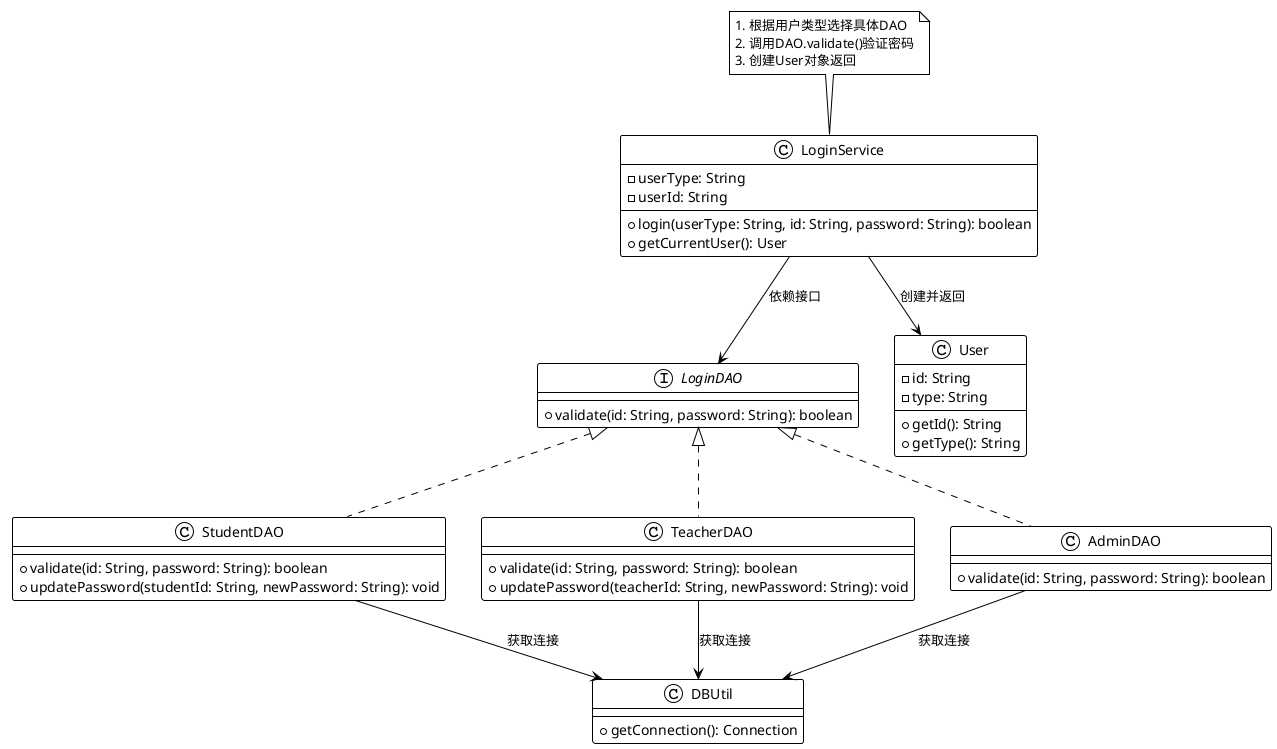 @startuml
!theme plain

interface LoginDAO {
  + validate(id: String, password: String): boolean
}

class StudentDAO {
  + validate(id: String, password: String): boolean
  + updatePassword(studentId: String, newPassword: String): void
}

class TeacherDAO {
  + validate(id: String, password: String): boolean
  + updatePassword(teacherId: String, newPassword: String): void
}

class AdminDAO {
  + validate(id: String, password: String): boolean
}

class LoginService {
  - userType: String
  - userId: String
  + login(userType: String, id: String, password: String): boolean
  + getCurrentUser(): User
}

class User {
  - id: String
  - type: String
  + getId(): String
  + getType(): String
}

class DBUtil {
  + getConnection(): Connection
}

'----- 实现关系 -----
LoginDAO <|.. StudentDAO
LoginDAO <|.. TeacherDAO
LoginDAO <|.. AdminDAO

'----- 依赖关系 -----
LoginService --> LoginDAO : 依赖接口
LoginService --> User : 创建并返回
StudentDAO --> DBUtil : 获取连接
TeacherDAO --> DBUtil : 获取连接
AdminDAO --> DBUtil : 获取连接

'----- 调用流程注解 -----
note top of LoginService
1. 根据用户类型选择具体DAO
2. 调用DAO.validate()验证密码
3. 创建User对象返回
end note

@enduml